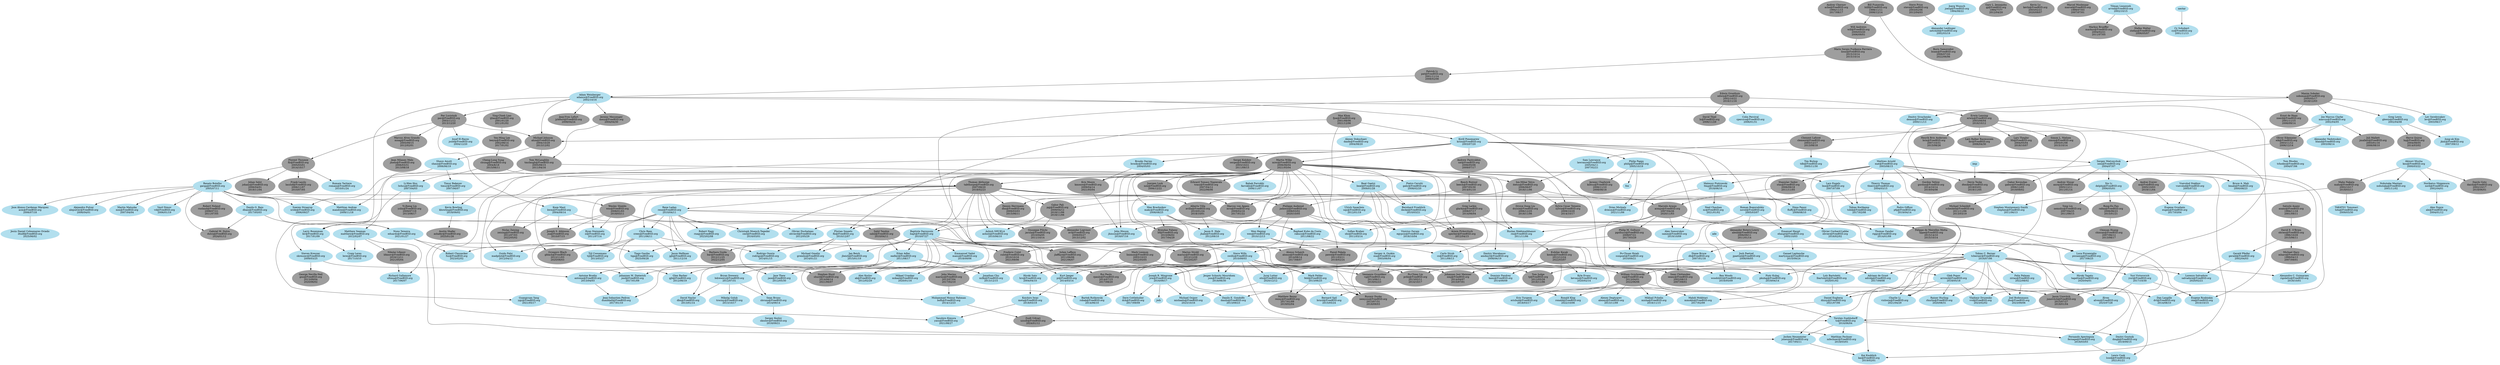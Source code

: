 
# This file is meant to list all FreeBSD ports committers and describe the
# mentor-mentee relationships between them.
# The graphical output can be generated from this file with the following
# command:
# $ dot -T png -o file.png committers-ports.dot
#
# The dot binary is part of the graphics/graphviz port.

digraph ports {

# Node definitions follow this example:
#
#   foo [label="Foo Bar\nfoo@FreeBSD.org\n????/??/??"]
#
# ????/??/?? is the date when the commit bit was obtained, usually the one you
# can find in git logs for the access file in the internal/admin branch.
# Use YYYY/MM/DD format.
#
# For returned commit bits, the node definition will follow this example:
#
#   foo [label="Foo Bar\nfoo@FreeBSD.org\n????/??/??\n????/??/??"]
#
# The first date is the same as for an active committer, the second date is
# the date when the commit bit has been returned. Again, check git logs.

node [color=grey62, style=filled, bgcolor=black];

# Alumni go here.. Try to keep things sorted.

ache [label="Andrey Chernov\nache@FreeBSD.org\n1994/11/15\n2017/08/17"]
ahze [label="Michael Johnson\nahze@FreeBSD.org\n2004/10/29\n2013/12/02"]
alexbl [label="Alexander Botero-Lowry\nalexbl@FreeBSD.org\n2006/09/11\n2011/01/14"]
alonso [label="Alonso Schaich\nalonso@FreeBSD.org\n2014/08/14\n2017/08/07"]
anray [label="Andrey Slusar\nanray@FreeBSD.org\n2005/12/11\n2011/01/14"]
araujo [label="Marcelo Araujo\naraujo@FreeBSD.org\n2007/04/26\n2020/11/03"]
asami [label="Satoshi Asami\nasami@FreeBSD.org\n1994/11/18\n2001/09/11"]
ashafer [label="Austin Shafer\nashafer@FreeBSD.org\n2025/01/26"]
avilla [label="Alberto Villa\navilla@FreeBSD.org\n2010/01/24\n2018/10/01"]
avl [label="Alexander Logvinov\navl@FreeBSD.org\n2009/05/27\n2013/12/02"]
az [label="Andrej Zverev\naz@FreeBSD.org\n2005/10/03\n2019/11/04"]
bar [label="Barbara Guida\nbar@FreeBSD.org\n2012/11/25\n2022/12/05"]
beech [label="Beech Rintoul\nbeech@FreeBSD.org\n2007/05/30\n2014/01/10"]
bf [label="Brendan Fabeny\nbf@FreeBSD.org\n2010/06/02\n2017/04/29"]
billf [label="Bill Fumerola\nbillf@FreeBSD.org\n1998/11/11\n2006/12/14"]
brix [label="Henrik Brix Andersen\nbrix@FreeBSD.org\n2007/10/31\n2015/08/26"]
bsam [label="Boris Samorodov\nbsam@FreeBSD.org\n2006/07/20\n2022/06/06"]
chinsan [label="Chinsan Huang\nchinsan@FreeBSD.org\n2007/06/12\n2013/08/17"]
clement [label="Clement Laforet\nclement@FreeBSD.org\n2003/12/17\n2013/08/18"]
clsung [label="Cheng-Lung Sung\nclsung@FreeBSD.org\n2004/8/18\n2015/06/11"]
culot [label="Frederic Culot\nculot@FreeBSD.org\n2010/10/16\n2021/09/06"]
daichi [label="Daichi Goto\ndaichi@FreeBSD.org\n2002/10/17\n2018/06/01"]
dhn [label="Dennis Herrmann\ndhn@FreeBSD.org\n2009/03/03\n2015/06/11"]
dryice [label="Dryice Dong Liu\ndryice@FreeBSD.org\n2006/12/25\n2018/11/06"]
dteske [label="Devin Teske\ndteske@FreeBSD.org\n2018/03/01\n2019/11/05"]
dutra [label="Gabriel M. Dutra\ndutra@FreeBSD.org\n2024/01/12"]
edwin [label="Edwin Groothuis\nedwin@FreeBSD.org\n2002/10/22\n2016/11/16"]
eik [label="Oliver Eikemeier\neik@FreeBSD.org\n2003/11/12\n2006/12/14"]
erwin [label="Erwin Lansing\nerwin@FreeBSD.org\n2003/06/04\n2016/10/12"]
fjoe [label="Max Khon\nfjoe@FreeBSD.org\n2001/08/06\n2021/12/06"]
flz [label="Florent Thoumie\nflz@FreeBSD.org\n2005/03/01\n2014/10/17"]
gabor [label="Gabor Kovesdan\ngabor@FreeBSD.org\n2006/12/05\n2019/09/02"]
gblach [label="Grzegorz Blach\ngblach@FreeBSD.org\n2012/11/03\n2020/08/03"]
gj [label="Gary L. Jennejohn\ngj@FreeBSD.org\n1994/??/??\n2012/04/20"]
glarkin [label="Greg Larkin\nglarkin@FreeBSD.org\n2008/07/17\n2014/06/04"]
gnn [label="George Neville-Neil\ngnn@FreeBSD.org\n2013/09/04\n2020/06/02"]
gordon [label="Gordon Tetlow\ngordon@FreeBSD.org\n2014/10/14\n2019/04/08"]
hq [label="Herve Quiroz\nhq@FreeBSD.org\n2004/08/05\n2014/03/02"]
ijliao [label="Ying-Chieh Liao\nijliao@FreeBSD.org\n2001/01/20\n2011/01/02"]
itetcu [label="Ion-Mihai Tetcu\nitetcu@FreeBSD.org\n2006/06/07\n2018/11/06"]
jacula [label="Giuseppe Pilichi\njacula@FreeBSD.org\n2010/04/05\n2011/10/14"]
jadawin [label="Philippe Audeoud\njadawin@FreeBSD.org\n2008/03/02\n2020/10/05"]
jlaffaye [label="Julien Laffaye\njlaffaye@FreeBSD.org\n2011/06/06\n2021/06/07"]
jmallett [label="Juli Mallett\njmallett@FreeBSD.org\n2003/01/16\n2006/08/10"]
jmelo [label="Jean Milanez Melo\njmelo@FreeBSD.org\n2006/03/31\n2013/08/18"]
johans [label="Johan Selst\njohans@FreeBSD.org\n2006/04/01\n2019/11/04"]
jsa [label="Joseph S. Atkinson\njsa@FreeBSD.org\n2010/07/15"]
junovitch [label="Jason Unovitch\njunovitch@FreeBSD.org\n2015/07/27\n2018/01/04"]
jylefort [label="Jean-Yves Lefort\njylefort@FreeBSD.org\n2008/04/24"]
kevlo [label="Kevin Lo\nkevlo@FreeBSD.org\n2003/02/21\n2020/09/07"]
kmoore [label="Kris Moore\nkmoore@FreeBSD.org\n2009/04/14\n2021/05/04"]
koitsu [label="Jeremy Chadwick\nkoitsu@FreeBSD.org\n2006/11/10\n2008/08/18"]
koobs [label="Kubilay Kocak\nkoobs@FreeBSD.org\n2012/12/24\n2022/03/07"]
laszlof [label="Frank Laszlo\nlaszlof@FreeBSD.org\n2006/11/07\n2010/07/05"]
lbr [label="Lars Balker Rasmussen\nlbr@FreeBSD.org\n2006/04/30"]
leeym [label="Yen-Ming Lee\nleeym@FreeBSD.org\n2002/08/14\n2017/01/02"]
lifanov [label="Nikolai Lifanov\nlifanov@FreeBSD.org\n2016/12/11\n2021/05/04"]
linimon [label="Mark Linimon\nlinimon@FreeBSD.org\n2003/10/23\n2022/05/05"]
lioux [label="Mario Sergio Fujikawa Ferriera\nlioux@FreeBSD.org\n2015/10/14\n2015/10/14"]
lippe [label="Felippe de Meirelles Motta\nlippe@FreeBSD.org\n2015/14/10\n2015/10/14"]
lth [label="Lars Thegler\nlth@FreeBSD.org\n2004/05/04\n2018/10/07"]
lx [label="David Thiel\nlx@FreeBSD.org\n2006/11/29"]
maho [label="Maho Nakata\nmaho@FreeBSD.org\n2002/10/17\n2018/03/11"]
marcel [label="Marcel Moolenaar\nmarcel@FreeBSD.org\n1999/07/03\n2007/07/01"]
marino [label="John Marino\nmarino@FreeBSD.org\n2013/07/04\n2017/02/10"]
marius [label="Marius Strobl\nmarius@FreeBSD.org\n2012/12/29\n2023/02/07"]
markus [label="Markus Brueffer\nmarkus@FreeBSD.org\n2004/02/21\n2011/07/05"]
mezz [label="Jeremy Messenger\nmezz@FreeBSD.org\n2004/04/30"]
mharo [label="Michael Haro\nmharo@FreeBSD.org\n1999/04/13\n2007/09/01"]
miwi [label="Martin Wilke\nmiwi@FreeBSD.org\n2006/06/04\n2021/05/04"]
mnag [label="Marcus Alves Grando\nmnag@FreeBSD.org\n2005/09/15\n2012/02/01"]
mva [label="Marcus von Appen\nmva@FreeBSD.org\n2009/02/16\n2017/01/22"]
nemoliu [label="Tong Liu\nnemoliu@FreeBSD.org\n2007/04/25\n2011/09/15"]
nemysis [label="Rusmir Dusko\nnemysis@FreeBSD.org\n2013/07/31\n2018/09/03"]
nox [label="Juergen Lock\nnox@FreeBSD.org\n2006/12/22"]
obrien [label="David E. O'Brien\nobrien@FreeBSD.org\n1996/10/29\n2015/06/11"]
pat [label="Patrick Li\npat@FreeBSD.org\n2001/11/14\n2008/02/08"]
pav [label="Pav Lucistnik\npav@FreeBSD.org\n2003/11/12\n2013/12/20"]
pawel [label="Pawel Pekala\npawel@FreeBSD.org\n2011/03/11\n2018/02/24"]
pclin [label="Po-Chien Lin\npclin@FreeBSD.org\n2013/02/11\n2014/10/17"]
pgj [label="Gabor Pali\npgj@FreeBSD.org\n2009/04/12\n2018/11/06\n2018/11/06"]
pgollucci [label="Philip M. Gollucci\npgollucci@FreeBSD.org\n2008/07/21\n2017/03/29"]
rafan [label="Rong-En Fan\nrafan@FreeBSD.org\n2006/06/23\n2015/01/21"]
rezny [label="Matthew Rezny\nrezny@FreeBSD.org\n2017/01/09\n2019/02/04"]
rnoland [label="Robert Noland\nrnoland@FreeBSD.org\n2008/07/21\n2011/07/05"]
rpaulo [label="Rui Paulo\nrpaulo@FreeBSD.org\n2014/07/15\n2017/08/20"]
sahil [label="Sahil Tandon\nsahil@FreeBSD.org\n2010/04/11"]
sat [label="Andrew Pantyukhin\nsat@FreeBSD.org\n2006/05/06\n2009/07/17"]
scheidell [label="Michael Scheidell\nscheidell@FreeBSD.org\n2011/11/06\n2013/03/19"]
seanc [label="Sean Chittenden\nseanc@FreeBSD.org\n2002/08/15\n2007/09/01"]
sergei [label="Sergei Kolobov\nsergei@FreeBSD.org\n2003/10/21\n2011/09/15"]
shurd [label="Stephen Hurd\nshurd@FreeBSD.org\n2014/06/14\n2021/06/07"]
simon [label="Simon L. Nielsen\nsimon@FreeBSD.org\n2005/01/08\n2015/10/14"]
sobomax [label="Maxim Sobolev\nsobomax@FreeBSD.org\n2000/05/17\n2018/12/03"]
sperber [label="Armin Pirkovitsch\nsperber@FreeBSD.org\n2012/04/15"]
stas [label="Stanislav Sedov\nstas@FreeBSD.org\n2006/09/18\n2011/11/05"]
stefan [label="Stefan Walter\nstefan@FreeBSD.org\n2006/05/07"]
steve [label="Steve Price\nsteve@FreeBSD.org\n2003/02/06\n2012/04/03"]
sylvio [label="Sylvio Cesar Teixeira\nsylvio@FreeBSD.org\n2009/10/29\n2014/10/17"]
tabthorpe [label="Thomas Abthorpe\ntabthorpe@FreeBSD.org\n2007/08/20\n2018/02/23"]
tj [label="Tom Judge\ntj@FreeBSD.org\n2012/05/28\n2018/11/06"]
tmclaugh [label="Tom McLaughlin\ntmclaugh@FreeBSD.org\n2005/09/15\n2011/04/16"]
trasz [label="Edward Tomasz Napierala\ntrasz@FreeBSD.org\n2007/04/12\n2022/06/06"]
uzsolt [label="Zsolt Udvari\nuzsolt@FreeBSD.org\n2024/01/12"]
vg [label="Veniamin Gvozdikov\nvg@FreeBSD.org\n2013/06/11\n2018/02/23"]
wg [label="William Grzybowski\nwg@FreeBSD.org\n2013/04/01\n2022/06/06"]
will [label="Will Andrews\nwill@FreeBSD.org\n2000/03/20\n2006/09/01"]
wxs [label="Wesley Shields\nwxs@FreeBSD.org\n2008/01/03\n2018/03/11"]
xmj [label="Johannes Jost Meixner\nxmj@FreeBSD.org\n2014/04/07\n2015/07/01"]
yzlin [label="Yi-Jheng Lin\nyzlin@FreeBSD.org\n2009/07/19\n2013/08/17"]
zeising [label="Niclas Zeising\nzeising@FreeBSD.org\n2012/07/03\n2022/05/02"]
znerd [label="Ernst de Haan\nznerd@FreeBSD.org\n2001/11/15\n2006/09/14"]

node [color=lightblue2, style=filled, bgcolor=black];

# Current ports committers go here. Try to keep things sorted.

"0mp" [label="Mateusz Piotrowski\n0mp@FreeBSD.org\n2018/06/16"]
acm [label="Jose Alonso Cardenas Marquez\nacm@FreeBSD.org\n2006/07/18"]
adamw [label="Adam Weinberger\nadamw@FreeBSD.org\n2002/10/16"]
adridg [label="Adriaan de Groot\nadridg@FreeBSD.org\n2017/09/08"]
ak [label="Alex Kozlov\nak@FreeBSD.org\n2012/02/29"]
ale [label="Alex Dupre\nale@FreeBSD.org\n2004/01/12"]
alepulver [label="Alejandro Pulver\nalepulver@FreeBSD.org\n2006/04/01"]
alexey [label="Alexey Degtyarev\nalexey@FreeBSD.org\n2013/11/09"]
alven [label="Älven\nalven@FreeBSD.org\n2025/07/28"]
amdmi3 [label="Dmitry Marakasov\namdmi3@FreeBSD.org\n2008/06/19"]
antoine [label="Antoine Brodin\nantoine@FreeBSD.org\n2013/04/03"]
arrowd [label="Gleb Popov\narrowd@FreeBSD.org\n2018/05/18"]
arved [label="Tilman Linneweh\narved@FreeBSD.org\n2002/10/15"]
ashish [label="Ashish SHUKLA\nashish@FreeBSD.org\n2010/06/10"]
bapt [label="Baptiste Daroussin\nbapt@FreeBSD.org\n2010/07/27"]
bdrewery [label="Bryan Drewery\nbdrewery@FreeBSD.org\n2012/07/31"]
beat [label="Beat Gaetzi\nbeat@FreeBSD.org\n2009/01/28"]
bland [label="Alexander Nedotsukov\nbland@FreeBSD.org\n2003/08/14"]
bmah [label="Bruce A. Mah\nbmah@FreeBSD.org\n2000/08/23"]
bofh [label="Muhammad Moinur Rahman\nbofh@FreeBSD.org\n2014/12/23"]
brnrd [label="Bernard Spil\nbrnrd@FreeBSD.org\n2015/05/24"]
brooks [label="Brooks Davies\nbrooks@FreeBSD.org\n2004/05/03"]
cmt [label="Christoph Moench-Tegeder\ncmt@FreeBSD.org\n2016/03/01"]
cperciva [label="Colin Percival\ncperciva@FreeBSD.org\n2006/01/31"]
crees [label="Chris Rees\ncrees@FreeBSD.org\n2011/06/11"]
cs [label="Carlo Strub\ncs@FreeBSD.org\n2011/09/13"]
cy [label="Cy Schubert\ncy@FreeBSD.org\n2001/11/13"]
danfe [label="Alexey Dokuchaev\ndanfe@FreeBSD.org\n2004/08/20"]
danilo [label="Danilo E. Gondolfo\ndanilo@FreeBSD.org\n2013/09/23"]
db [label="Diane Bruce\ndb@FreeBSD.org\n2007/01/18"]
dbaio [label="Danilo G. Baio\ndbaio@FreeBSD.org\n2017/05/03"]
dbn [label="David Naylor\ndbn@FreeBSD.org\n2013/01/14"]
dch [label="Dave Cottlehuber\ndch@FreeBSD.org\n2017/09/09"]
decke [label="Bernhard Froehlich\ndecke@FreeBSD.org\n2010/03/21"]
delphij [label="Xin Li\ndelphij@FreeBSD.org\n2006/05/01"]
demon [label="Dmitry Sivachenko\ndemon@FreeBSD.org\n2000/11/13"]
diizzy [label="Daniel Engberg\ndiizzy@FreeBSD.org\n2021/07/06"]
dmgk [label="Dmitri Goutnik\ndmgk@FreeBSD.org\n2019/09/15"]
driesm [label="Dries Michiels\ndriesm@FreeBSD.org\n2021/11/06"]
dtxdf [label="Jesús Daniel Colmenares Oviedo\ndtxdf@FreeBSD.org\n2025/06/02"]
dumbbell [label="Jean-Sebastien Pedron\ndumbbell@FreeBSD.org\n2017/01/10"]
dvl [label="Dan Langille\ndvl@FreeBSD.org\n2014/08/10"]
eadler [label="Eitan Adler\neadler@FreeBSD.org\n2011/08/17"]
eduardo [label="Nuno Teixeira\neduardo@FreeBSD.org\n2021/01/27"]
egypcio [label="Vin&iacute;cius Zavam\negypcio@FreeBSD.org\n2018/10/04"]
ehaupt [label="Emanuel Haupt\nehaupt@FreeBSD.org\n2005/10/03"]
ericbsd [label="Eric Turgeon\nericbsd@FreeBSD.org\n2018/03/17"]
eugen [label="Eugene Grosbein\neugen@FreeBSD.org\n2017/03/04"]
farrokhi [label="Babak Farrokhi\nfarrokhi@FreeBSD.org\n2006/11/07"]
feld [label="Mark Felder\nfeld@FreeBSD.org\n2013/06/25"]
fernape [label="Fernando Apesteguia\nfernape@FreeBSD.org\n2018/03/03"]
flo [label="Florian Smeets\nflo@FreeBSD.org\n2010/12/07"]
fluffy [label="Dima Panov\nfluffy@FreeBSD.org\n2009/08/10"]
fuz [label="Robert Clausecker\nfuz@FreeBSD.org\n2023/02/02"]
gahr [label="Pietro Cerutti\ngahr@FreeBSD.org\n2008/02/20"]
garga [label="Renato Botelho\ngarga@FreeBSD.org\n2005/07/11"]
gerald [label="Gerald Pfeifer\ngerald@FreeBSD.org\n2002/04/03"]
gjb [label="Glen Barber\ngjb@FreeBSD.org\n2012/06/19"]
glewis [label="Greg Lewis\nglewis@FreeBSD.org\n2002/04/08"]
grembo [label="Michael Gmelin\ngrembo@FreeBSD.org\n2014/01/21"]
hrs [label="Hiroki Sato\nhrs@FreeBSD.org\n2004/04/10"]
jase [label="Jase Thew\njase@FreeBSD.org\n2012/05/30"]
jbeich [label="Jan Beich\njbeich@FreeBSD.org\n2015/01/19"]
jbo [label="Joel Bodenmann\njbo@FreeBSD.org\n2023/09/06"]
jgh [label="Jason Helfman\njgh@FreeBSD.org\n2011/12/16"]
jhale [label="Jason E. Hale\njhale@FreeBSD.org\n2012/09/10"]
jhixson [label="John Hixson\njhixson@FreeBSD.org\n2018/07/16"]
jkim [label="Jung-uk Kim\njkim@FreeBSD.org\n2007/09/12"]
jmd [label="Johannes M. Dieterich\njmd@FreeBSD.org\n2017/01/09"]
joerg [label="Joerg Wunsch\njoerg@FreeBSD.org\n1994/08/22"]
joneum [label="Jochen Neumeister\njoneum@FreeBSD.org\n2017/05/11"]
josef [label="Josef El-Rayes\njosef@FreeBSD.org\n2004/12/20"]
jpaetzel [label="Josh Paetzel\njpaetzel@FreeBSD.org\n2008/09/05"]
jrm [label="Joseph R. Mingrone\njrm@FreeBSD.org\n2016/09/17"]
jsm [label="Jesper Schmitz Mouridsen\njsm@FreeBSD.org\n2018/06/30"]
kai [label="Kai Knoblich\nkai@FreeBSD.org\n2019/02/01"]
kami [label="Dominic Fandrey\nkami@FreeBSD.org\n2014/09/09"]
kbowling [label="Kevin Bowling\nkbowling@FreeBSD.org\n2018/09/02"]
kevans [label="Kyle Evans\nkevans@FreeBSD.org\n2020/02/14"]
knu [label="Akinori Musha\nknu@FreeBSD.org\n2000/03/22"]
krion [label="Kirill Ponomarew\nkrion@FreeBSD.org\n2003/07/20"]
kwm [label="Koop Mast\nkwm@FreeBSD.org\n2004/09/14"]
lawrance [label="Sam Lawrance\nlawrance@FreeBSD.org\n2005/04/11\n2007/02/21"]
lbartoletti [label="Loïc Bartoletti\nlbartoletti@FreeBSD.org\n2020/01/02"]
lcook [label="Lewis Cook\nlcook@FreeBSD.org\n2021/01/21"]
ler [label="Larry Rosenman\nler@FreeBSD.org\n2017/01/09"]
leres [label="Craig Leres\nleres@FreeBSD.org\n2017/10/10"]
lev [label="Lev Serebryakov\nlev@FreeBSD.org\n2003/06/17"]
lme [label="Lars Engels\nlme@FreeBSD.org\n2007/07/09"]
lwhsu [label="Li-Wen Hsu\nlwhsu@FreeBSD.org\n2007/04/03"]
madpilot [label="Guido Falsi\nmadpilot@FreeBSD.org\n2012/04/12"]
makc [label="Max Brazhnikov\nmakc@FreeBSD.org\n2008/08/25"]
mandree [label="Matthias Andree\nmandree@FreeBSD.org\n2009/11/18"]
manu [label="Emmanuel Vadot\nmanu@FreeBSD.org\n2018/09/06"]
marcus [label="Joe Marcus Clarke\nmarcus@FreeBSD.org\n2002/04/05"]
martymac [label="Ganael Laplanche\nmartymac@FreeBSD.org\n2010/09/24"]
mat [label="Mathieu Arnold\nmat@FreeBSD.org\n2003/08/15"]
matthew [label="Matthew Seaman\nmatthew@FreeBSD.org\n2012/02/07"]
meta [label="Koichiro Iwao\nmeta@FreeBSD.org\n2018/03/19"]
mfechner [label="Matthias Fechner\nmfechner@FreeBSD.org\n2018/03/01"]
michaelo [label="Michael Osipov\nmichaelo@FreeBSD.org\n2023/10/16"]
mikael [label="Mikael Urankar\nmikael@FreeBSD.org\n2020/01/16"]
milki [label="Jonathan Chu\nmilki@FreeBSD.org\n2013/12/15"]
misha [label="Mikhail Pchelin\nmisha@FreeBSD.org\n2016/11/15"]
mm [label="Martin Matuska\nmm@FreeBSD.org\n2007/04/04"]
mmokhi [label="Mahdi Mokhtari\nmmokhi@FreeBSD.org\n2017/02/09"]
nc [label="Neel Chauhan\nnc@FreeBSD.org\n2021/01/02"]
netchild [label="Alexander Leidinger\nnetchild@FreeBSD.org\n2002/03/19"]
nobutaka [label="Nobutaka Mantani\nnobutaka@FreeBSD.org\n2001/11/02"]
nork [label="Norikatsu Shigemura\nnork@FreeBSD.org\n2002/04/01"]
novel [label="Roman Bogorodskiy\nnovel@FreeBSD.org\n2005/03/07"]
olivier [label="Olivier Cochard-Labbe\nolivier@FreeBSD.org\n2016/02/02"]
olivierd [label="Olivier Duchateau\nolivierd@FreeBSD.org\n2012/05/29"]
osa [label="Sergey A. Osokin\nosa@FreeBSD.org\n2003/06/04"]
otis [label="Juraj Lutter\notis@FreeBSD.org\n2020/12/12"]
pfg [label="Pedro Giffuni\npfg@FreeBSD.org\n2019/04/14"]
philip [label="Philip Paeps\nphilip@FreeBSD.org\n2005/10/19"]
pi [label="Kurt Jaeger\npi@FreeBSD.org\n2014/03/14"]
pizzamig [label="Luca Pizzamiglio\npizzamig@FreeBSD.org\n2017/08/25"]
pkubaj [label="Piotr Kubaj\npkubaj@FreeBSD.org\n2019/04/14"]
rakuco [label="Raphael Kubo da Costa\nrakuco@FreeBSD.org\n2011/08/22"]
rea [label="Eygene Ryabinkin\nrea@FreeBSD.org\n2010/10/15"]
rene [label="Rene Ladan\nrene@FreeBSD.org\n2010/04/11"]
rhurlin [label="Rainer Hurling\nrhurlin@FreeBSD.org\n2020/08/31"]
riggs [label="Thomas Zander\nriggs@FreeBSD.org\n2014/01/09"]
rigoletto [label="Alexandre C. Guimaraes\nrigoletto@FreeBSD.org\n2018/10/01"]
rm [label="Ruslan Makhmatkhanov\nrm@FreeBSD.org\n2011/11/06"]
rnagy [label="Robert Nagy\nrnagy@FreeBSD.org\n2023/02/08"]
robak [label="Bartek Rutkowski\nrobak@FreeBSD.org\n2014/06/10"]
rodrigo [label="Rodrigo Osorio\nrodrigo@FreeBSD.org\n2014/01/15"]
romain [label="Romain Tartiere\nromain@FreeBSD.org\n2010/01/24"]
ronald [label="Ronald Klop\nronald@FreeBSD.org\n2022/10/06"]
salvadore [label="Lorenzo Salvadore\nsalvadore@FreeBSD.org\n2020/02/21"]
samm [label="Alex Samorukov\nsamm@FreeBSD.org\n2019/10/09"]
sbruno [label="Sean Bruno\nsbruno@FreeBSD.org\n2014/09/14"]
sbz [label="Sofian Brabez\nsbz@FreeBSD.org\n2011/03/14"]
sem [label="Sergey Matveychuk\nsem@FreeBSD.org\n2004/07/07"]
shaun [label="Shaun Amott\nshaun@FreeBSD.org\n2006/06/19"]
skozlov [label="Sergey Kozlov\nskozlov@FreeBSD.org\n2018/09/21"]
skreuzer [label="Steven Kreuzer\nskreuzer@FreeBSD.org\n2009/03/25"]
stephen [label="Stephen Montgomery-Smith\nstephen@FreeBSD.org\n2011/06/13"]
sunpoet [label="Po-Chuan Hsieh\nsunpoet@FreeBSD.org\n2010/09/21"]
swills [label="Steve Wills\nswills@FreeBSD.org\n2010/09/03"]
tagattie [label="Hiroki Tagato\ntagattie@FreeBSD.org\n2020/04/01"]
tcberner [label="Tobias C. Berner\ntcberner@FreeBSD.org\n2016/07/06"]
tdb [label="Tim Bishop\ntdb@FreeBSD.org\n2005/11/30"]
thierry [label="Thierry Thomas\nthierry@FreeBSD.org\n2004/03/15"]
tiga [label="Tiago Gasiba\ntiga@FreeBSD.org\n2025/09/28"]
tijl [label="Tijl Coosemans\ntijl@FreeBSD.org\n2013/03/27"]
timur [label="Timur Bakeyev\ntimur@FreeBSD.org\n2007/06/07"]
tobik [label="Tobias Kortkamp\ntobik@FreeBSD.org\n2017/02/08"]
tota [label="TAKATSU Tomonari\ntota@FreeBSD.org\n2009/03/30"]
trhodes [label="Tom Rhodes\ntrhodes@FreeBSD.org\n2004/07/06"]
trociny [label="Mikolaj Golub\ntrociny@FreeBSD.org\n2013/10/17"]
tz [label="Torsten Zuehlsdorff\ntz@FreeBSD.org\n2016/06/04"]
ultima [label="Richard Gallamore\nultima@FreeBSD.org\n2017/06/07"]
uqs [label="Ulrich Spoerlein\nuqs@FreeBSD.org\n2012/01/19"]
vd [label="Vasil Dimov\nvd@FreeBSD.org\n2006/01/19"]
vvd [label="Vladimir Druzenko\nvvd@FreeBSD.org\n2023/02/02"]
vishwin [label="Charlie Li\nvishwin@FreeBSD.org\n2021/04/29"]
vsevolod [label="Vsevolod Stakhov\nvsevolod@FreeBSD.org\n2005/07/22"]
wen [label="Wen Heping\nwen@FreeBSD.org\n2010/12/13"]
woodsb02 [label="Ben Woods\nwoodsb02@FreeBSD.org\n2016/05/09"]
xride [label="Soeren Straarup\nxride@FreeBSD.org\n2006/09/27"]
yasu [label="Yasuhiro Kimura\nyasu@FreeBSD.org\n2021/08/27"]
ygy [label="Guangyuan Yang\nygy@FreeBSD.org\n2021/05/17"]
yuri [label="Yuri Victorovich\nyuri@FreeBSD.org\n2017/10/30"]
zi [label="Ryan Steinmetz\nzi@FreeBSD.org\n2011/07/14"]
zirias [label="Felix Palmen\nzirias@FreeBSD.org\n2022/08/02"]

# Here are the mentor/mentee relationships.
# Group together all the mentees for a particular mentor.
# Keep the list sorted by mentor login.

"0mp" -> driesm
"0mp" -> nc

acm -> dtxdf

adamw -> ahze
adamw -> jylefort
adamw -> ler
adamw -> mezz
adamw -> pav
adamw -> vvd
adamw -> woodsb02

ade -> jpaetzel

ahze -> shaun
ahze -> tmclaugh

amdmi3 -> jrm
amdmi3 -> arrowd

antoine -> dumbbell

araujo -> dmgk
araujo -> egypcio
araujo -> jhixson
araujo -> lippe
araujo -> pclin
araujo -> pgollucci
araujo -> samm

arrowd -> diizzy
arrowd -> rhurlin
arrowd -> vishwin
arrowd -> vvd

arved -> markus
arved -> stefan

asami -> obrien

avilla -> jhale
avilla -> rakuco

az -> eugen

bdrewery -> dbn
bdrewery -> sbruno
bdrewery -> trociny

bapt -> bdrewery
bapt -> bofh
bapt -> dumbbell
bapt -> eadler
bapt -> ericbsd
bapt -> grembo
bapt -> jbeich
bapt -> jlaffaye
bapt -> kevans
bapt -> manu
bapt -> marius
bapt -> marino
bapt -> rodrigo
bapt -> rpaulo
bapt -> sbruno

beat -> decke
beat -> egypcio
beat -> marius
beat -> sperber
beat -> uqs

beech -> glarkin
beech -> mva

billf -> sobomax
billf -> will

bofh -> uzsolt

brooks -> kmoore

clement -> tdb
clement -> lawrance

clsung -> lwhsu
clsung -> tabthorpe

crees -> feld
crees -> gjb
crees -> jgh
crees -> madpilot
crees -> gblach
crees -> tijl

cs -> kami

culot -> danilo
culot -> jase
culot -> marino
culot -> pi
culot -> wg

db -> alven
db -> tj
db -> shurd

dbaio -> dutra
dbaio -> eduardo

decke -> sperber

delphij -> junovitch
delphij -> nemoliu
delphij -> rafan

demon -> mat

diizzy -> uzsolt

eadler -> ak
eadler -> antoine
eadler -> dbn
eadler -> bdrewery
eadler -> gjb
eadler -> milki
eadler -> tj
eadler -> vg

eduardo -> fuz
eduardo -> tiga

edwin -> cperciva
edwin -> erwin
edwin -> linimon
edwin -> lx

ehaupt -> db
ehaupt -> martymac
ehaupt -> tagattie

eik -> sem
eik -> trhodes

erwin -> brix
erwin -> clement
erwin -> gabor
erwin -> gordon
erwin -> lbr
erwin -> lth
erwin -> rea
erwin -> simon

feld -> brnrd
feld -> junovitch
feld -> mmokhi
feld -> rezny

fernape -> lcook

fjoe -> danfe
fjoe -> flo
fjoe -> krion
fjoe -> osa

flo -> bar
flo -> fuz
flo -> jase
flo -> jbeich
flo -> grembo
flo -> tiga

fluffy -> vishwin

flz -> garga
flz -> johans
flz -> laszlof
flz -> romain

jpaetzel -> misha
jpaetzel -> wg

gabor -> lippe
gabor -> pgj
gabor -> stephen
gabor -> scheidell

garga -> acm
garga -> alepulver
garga -> dbaio
garga -> dutra
garga -> eduardo
garga -> mandree
garga -> mm
garga -> rea
garga -> rnoland
garga -> vd
garga -> wxs
garga -> xride

gerald -> salvadore

glarkin -> avl
glarkin -> cs
glarkin -> rm

glewis -> hq
glewis -> jkim

hrs -> meta

ijliao -> leeym

imp -> dteske

itetcu -> ak
itetcu -> araujo
itetcu -> dryice
itetcu -> sahil
itetcu -> sylvio

jadawin -> bapt
jadawin -> flo
jadawin -> olivier
jadawin -> pi
jadawin -> riggs
jadawin -> sbz
jadawin -> wen

joerg -> netchild

joneum -> kai

jrm -> dch
jrm -> jwb
jrm -> michaelo

junovitch -> tz

kbowling -> ashafer

kmoore -> jhixson

knu -> daichi
knu -> maho
knu -> nobutaka
knu -> nork

koobs -> brnrd
koobs -> kami
koobs -> kevans
koobs -> woodsb02
koobs -> xmj

krion -> "0mp"
krion -> brooks
krion -> kbowling
krion -> miwi
krion -> novel
krion -> philip
krion -> samm
krion -> sat
krion -> sem
krion -> sergei

kwm -> jsa
kwm -> rodrigo
kwm -> zeising

lawrance -> itetcu

lbartoletti -> diizzy

leeym -> clsung

ler -> leres

lifanov -> ultima

linimon -> hrs
linimon -> pkubaj

lioux -> pat

lme -> pizzamig
lme -> tobik

lwhsu -> ygy
lwhsu -> yzlin

maho -> stephen
maho -> tota

manu -> mikael

marcus -> ahze
marcus -> bland
marcus -> eik
marcus -> jmallett

marino -> bofh
marino -> robak

makc -> alonso
makc -> bf
makc -> jhale
makc -> rakuco

mat -> "0mp"
mat -> bmah
mat -> dteske
mat -> dvl
mat -> gordon
mat -> mmokhi
mat -> seanc
mat -> tcberner
mat -> thierry
mat -> tobik
mat -> woodsb02
mat -> rigoletto
mat -> pkubaj

matthew -> leres
matthew -> lifanov
matthew -> ultima

meta -> yasu

mezz -> tmclaugh

miwi -> amdmi3
miwi -> antoine
miwi -> avilla
miwi -> beat
miwi -> bf
miwi -> cmt
miwi -> decke
miwi -> dhn
miwi -> farrokhi
miwi -> fluffy
miwi -> gahr
miwi -> jhixson
miwi -> joneum
miwi -> jsm
miwi -> kai
miwi -> kmoore
miwi -> lme
miwi -> makc
miwi -> mandree
miwi -> mva
miwi -> nemysis
miwi -> nox
miwi -> olivierd
miwi -> pawel
miwi -> rm
miwi -> sbz
miwi -> sperber
miwi -> sylvio
miwi -> tabthorpe
miwi -> trasz
miwi -> wen
miwi -> zeising

mnag -> jmelo

nectar -> cy

netchild -> bsam

nork -> ale

novel -> alexbl
novel -> ehaupt
novel -> rm

obrien -> mharo
obrien -> gerald

olivier -> pizzamig

osa -> otis
osa -> vg

otis -> michaelo

pat -> adamw

pav -> ahze
pav -> flz
pav -> josef
pav -> kwm
pav -> mnag

pawel -> nemysis

pgj -> ashish
pgj -> jacula

pgollucci -> junovitch
pgollucci -> sunpoet
pgollucci -> swills

philip -> driesm
philip -> fox
philip -> koitsu

pi -> meta
pi -> tz

pizzamig -> tagattie

pkubaj -> ronald

rafan -> chinsan

rakuco -> adridg
rakuco -> alonso
rakuco -> tcberner

rene -> bar
rene -> cmt
rene -> crees
rene -> egypcio
rene -> jgh
rene -> jmd
rene -> joneum
rene -> ler
rene -> olivierd
rene -> ronald
rene -> rnagy

rm -> koobs
rm -> vg

sahil -> culot
sahil -> eadler

sat -> beech

sbruno -> skozlov

sem -> az
sem -> anray
sem -> delphij
sem -> stas

shaun -> timur
shaun -> matthew

skreuzer -> gnn
skreuzer -> shurd

sobomax -> demon
sobomax -> glewis
sobomax -> lev
sobomax -> marcus
sobomax -> znerd

stas -> araujo

steve -> netchild

swills -> dch
swills -> feld
swills -> jmd
swills -> jrm
swills -> jsm
swills -> lbartoletti
swills -> mfechner
swills -> milki
swills -> otis
swills -> pclin
swills -> rezny
swills -> robak
swills -> rpaulo
swills -> seanc
swills -> tz
swills -> xmj

tabthorpe -> ashish
tabthorpe -> avilla
tabthorpe -> avl
tabthorpe -> bapt
tabthorpe -> crees
tabthorpe -> dhn
tabthorpe -> fluffy
tabthorpe -> jacula
tabthorpe -> jadawin
tabthorpe -> jlaffaye
tabthorpe -> madpilot
tabthorpe -> pgj
tabthorpe -> rene
tabthorpe -> zi
tabthorpe -> gblach

tcberner -> adridg
tcberner -> arrowd
tcberner -> diizzy
tcberner -> fernape
tcberner -> jbo
tcberner -> joneum
tcberner -> kai
tcberner -> lbartoletti
tcberner -> lcook
tcberner -> pkubaj
tcberner -> rhurlin
tcberner -> rigoletto
tcberner -> salvadore
tcberner -> vishwin
tcberner -> vvd
tcberner -> yuri
tcberner -> zirias

thierry -> jadawin
thierry -> riggs
thierry -> pfg

timur -> kbowling

tmclaugh -> itetcu
tmclaugh -> xride

tz -> dmgk
tz -> joneum
tz -> fernape
tz -> mfechner

vsevolod -> eugen

wen -> cs
wen -> culot
wen -> pawel

wg -> alexey
wg -> danilo
wg -> dvl
wg -> ericbsd
wg -> misha
wg -> nemysis

will -> lioux

wxs -> jsa
wxs -> nemysis
wxs -> sahil
wxs -> skreuzer
wxs -> swills
wxs -> zi

ygy -> yasu

yuri -> alven
yuri -> rea

zirias -> jbo

}
